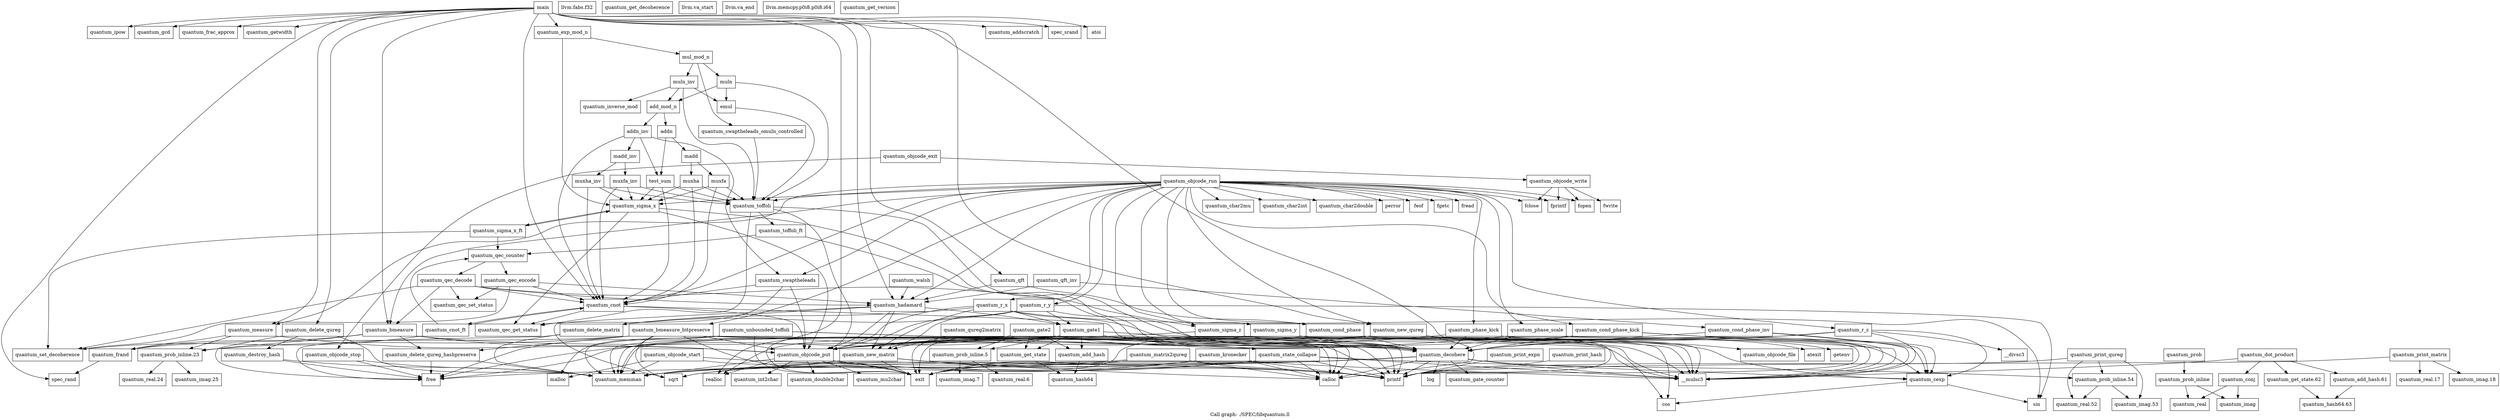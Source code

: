 digraph "Call graph: ./SPEC/libquantum.ll" {
	label="Call graph: ./SPEC/libquantum.ll";

	Node0x1d24100 [shape=record,label="{quantum_ipow}"];
	Node0x1d2ab70 [shape=record,label="{quantum_gcd}"];
	Node0x1d56620 [shape=record,label="{malloc}"];
	Node0x1d2e7b0 [shape=record,label="{quantum_frac_approx}"];
	Node0x1d304a0 [shape=record,label="{llvm.fabs.f32}"];
	Node0x1d30900 [shape=record,label="{quantum_getwidth}"];
	Node0x1d30c80 [shape=record,label="{quantum_inverse_mod}"];
	Node0x1d31060 [shape=record,label="{quantum_conj}"];
	Node0x1d31060 -> Node0x1d315b0;
	Node0x1d31060 -> Node0x1d35a80;
	Node0x1d315b0 [shape=record,label="{quantum_real}"];
	Node0x1d35a80 [shape=record,label="{quantum_imag}"];
	Node0x1d39700 [shape=record,label="{quantum_prob}"];
	Node0x1d39700 -> Node0x1d429c0;
	Node0x1d429c0 [shape=record,label="{quantum_prob_inline}"];
	Node0x1d429c0 -> Node0x1d315b0;
	Node0x1d429c0 -> Node0x1d35a80;
	Node0x1e4c2c0 [shape=record,label="{quantum_double2char}"];
	Node0x1d31ff0 [shape=record,label="{quantum_cexp}"];
	Node0x1d31ff0 -> Node0x1c7bd20;
	Node0x1d31ff0 -> Node0x1c7bda0;
	Node0x1c7bd20 [shape=record,label="{cos}"];
	Node0x1c7bda0 [shape=record,label="{sin}"];
	Node0x1c7beb0 [shape=record,label="{quantum_get_decoherence}"];
	Node0x1c7bf30 [shape=record,label="{quantum_set_decoherence}"];
	Node0x1c7bfb0 [shape=record,label="{quantum_decohere}"];
	Node0x1c7bfb0 -> Node0x1c7c030;
	Node0x1c7bfb0 -> Node0x1c7c0e0;
	Node0x1c7bfb0 -> Node0x1c7c1c0;
	Node0x1c7bfb0 -> Node0x1c7c240;
	Node0x1c7bfb0 -> Node0x1c7c2c0;
	Node0x1c7bfb0 -> Node0x1c7c750;
	Node0x1c7bfb0 -> Node0x1c7c340;
	Node0x1c7bfb0 -> Node0x1c7c3c0;
	Node0x1c7bfb0 -> Node0x1c7c6d0;
	Node0x1c7bfb0 -> Node0x1d31ff0;
	Node0x1c7c030 [shape=record,label="{quantum_gate_counter}"];
	Node0x1c7c0e0 [shape=record,label="{calloc}"];
	Node0x1c7c1c0 [shape=record,label="{printf}"];
	Node0x1c7c240 [shape=record,label="{exit}"];
	Node0x1c7c2c0 [shape=record,label="{quantum_memman}"];
	Node0x1e4be50 [shape=record,label="{quantum_frand}"];
	Node0x1e4be50 -> Node0x1e4bed0;
	Node0x1c7c340 [shape=record,label="{log}"];
	Node0x1c7c3c0 [shape=record,label="{sqrt}"];
	Node0x1cfb110 [shape=record,label="{quantum_sigma_z}"];
	Node0x1cfb110 -> Node0x1defbd0;
	Node0x1cfb110 -> Node0x1c7c6d0;
	Node0x1cfb110 -> Node0x1c7bfb0;
	Node0x1c7c6d0 [shape=record,label="{__mulsc3}"];
	Node0x1c7c750 [shape=record,label="{free}"];
	Node0x1d4f040 [shape=record,label="{quantum_exp_mod_n}"];
	Node0x1d4f040 -> Node0x1d4fbc0;
	Node0x1d4f040 -> Node0x1d50da0;
	Node0x1d4fbc0 [shape=record,label="{quantum_sigma_x}"];
	Node0x1d4fbc0 -> Node0x1d531d0;
	Node0x1d4fbc0 -> Node0x1d5bb20;
	Node0x1d4fbc0 -> Node0x1defbd0;
	Node0x1d4fbc0 -> Node0x1c7bfb0;
	Node0x1d50da0 [shape=record,label="{mul_mod_n}"];
	Node0x1d50da0 -> Node0x1d91c90;
	Node0x1d50da0 -> Node0x1d60fd0;
	Node0x1d50da0 -> Node0x1d924d0;
	Node0x1d51930 [shape=record,label="{quantum_cnot}"];
	Node0x1d51930 -> Node0x1d531d0;
	Node0x1d51930 -> Node0x1d53d90;
	Node0x1d51930 -> Node0x1defbd0;
	Node0x1d51930 -> Node0x1c7bfb0;
	Node0x1d531d0 [shape=record,label="{quantum_qec_get_status}"];
	Node0x1d53d90 [shape=record,label="{quantum_cnot_ft}"];
	Node0x1d53d90 -> Node0x1c7bf30;
	Node0x1d53d90 -> Node0x1d51930;
	Node0x1d53d90 -> Node0x1e4e6b0;
	Node0x1defbd0 [shape=record,label="{quantum_objcode_put}"];
	Node0x1defbd0 -> Node0x1e4c1c0;
	Node0x1defbd0 -> Node0x1e4c240;
	Node0x1defbd0 -> Node0x1c7c2c0;
	Node0x1defbd0 -> Node0x1c7c240;
	Node0x1defbd0 -> Node0x1c7c1c0;
	Node0x1defbd0 -> Node0x1d689a0;
	Node0x1defbd0 -> Node0x1e4c2c0;
	Node0x1d58480 [shape=record,label="{quantum_toffoli}"];
	Node0x1d58480 -> Node0x1d531d0;
	Node0x1d58480 -> Node0x1d55130;
	Node0x1d58480 -> Node0x1defbd0;
	Node0x1d58480 -> Node0x1c7bfb0;
	Node0x1d55130 [shape=record,label="{quantum_toffoli_ft}"];
	Node0x1d55130 -> Node0x1c7bfb0;
	Node0x1d55130 -> Node0x1e4e6b0;
	Node0x1d55690 [shape=record,label="{quantum_unbounded_toffoli}"];
	Node0x1d55690 -> Node0x1d56620;
	Node0x1d55690 -> Node0x1c7c1c0;
	Node0x1d55690 -> Node0x1c7c240;
	Node0x1d55690 -> Node0x1c7c2c0;
	Node0x1d55690 -> Node0x1c7c750;
	Node0x1d55690 -> Node0x1c7bfb0;
	Node0x1d57d30 [shape=record,label="{llvm.va_start}"];
	Node0x1cf7260 [shape=record,label="{llvm.va_end}"];
	Node0x1d5bb20 [shape=record,label="{quantum_sigma_x_ft}"];
	Node0x1d5bb20 -> Node0x1c7bf30;
	Node0x1d5bb20 -> Node0x1d4fbc0;
	Node0x1d5bb20 -> Node0x1e4e6b0;
	Node0x1d5d1d0 [shape=record,label="{quantum_sigma_y}"];
	Node0x1d5d1d0 -> Node0x1defbd0;
	Node0x1d5d1d0 -> Node0x1c7c6d0;
	Node0x1d5d1d0 -> Node0x1c7bfb0;
	Node0x1d60e60 [shape=record,label="{quantum_swaptheleads}"];
	Node0x1d60e60 -> Node0x1d531d0;
	Node0x1d60e60 -> Node0x1d51930;
	Node0x1d60e60 -> Node0x1defbd0;
	Node0x1d60fd0 [shape=record,label="{quantum_swaptheleads_omuln_controlled}"];
	Node0x1d60fd0 -> Node0x1d58480;
	Node0x1d61aa0 [shape=record,label="{quantum_gate1}"];
	Node0x1d61aa0 -> Node0x1c7c1c0;
	Node0x1d61aa0 -> Node0x1c7c240;
	Node0x1d61aa0 -> Node0x1d65fb0;
	Node0x1d61aa0 -> Node0x1e35400;
	Node0x1d61aa0 -> Node0x1d685e0;
	Node0x1d61aa0 -> Node0x1c7bfb0;
	Node0x1d61aa0 -> Node0x1d689a0;
	Node0x1d61aa0 -> Node0x1c7c2c0;
	Node0x1d61aa0 -> Node0x1c7c750;
	Node0x1d61aa0 -> Node0x1c7c6d0;
	Node0x1d61aa0 -> Node0x1c7c0e0;
	Node0x1d685e0 [shape=record,label="{quantum_prob_inline.5}"];
	Node0x1d685e0 -> Node0x1d69bd0;
	Node0x1d685e0 -> Node0x1d6deb0;
	Node0x1d65fb0 [shape=record,label="{quantum_add_hash}"];
	Node0x1d65fb0 -> Node0x1d69050;
	Node0x1e35400 [shape=record,label="{quantum_get_state}"];
	Node0x1e35400 -> Node0x1d69050;
	Node0x1d689a0 [shape=record,label="{realloc}"];
	Node0x1c7c9d0 [shape=record,label="{quantum_phase_kick}"];
	Node0x1c7c9d0 -> Node0x1defbd0;
	Node0x1c7c9d0 -> Node0x1d31ff0;
	Node0x1c7c9d0 -> Node0x1c7c6d0;
	Node0x1c7c9d0 -> Node0x1c7bfb0;
	Node0x1c7cb00 [shape=record,label="{quantum_cond_phase}"];
	Node0x1c7cb00 -> Node0x1defbd0;
	Node0x1c7cb00 -> Node0x1d31ff0;
	Node0x1c7cb00 -> Node0x1c7c6d0;
	Node0x1c7cb00 -> Node0x1c7bfb0;
	Node0x1c7cc30 [shape=record,label="{quantum_cond_phase_inv}"];
	Node0x1c7cc30 -> Node0x1d31ff0;
	Node0x1c7cc30 -> Node0x1c7c6d0;
	Node0x1c7cc30 -> Node0x1c7bfb0;
	Node0x1d69050 [shape=record,label="{quantum_hash64}"];
	Node0x1d69bd0 [shape=record,label="{quantum_real.6}"];
	Node0x1d6deb0 [shape=record,label="{quantum_imag.7}"];
	Node0x1d6f0d0 [shape=record,label="{quantum_gate2}"];
	Node0x1d6f0d0 -> Node0x1c7c1c0;
	Node0x1d6f0d0 -> Node0x1c7c240;
	Node0x1d6f0d0 -> Node0x1d65fb0;
	Node0x1d6f0d0 -> Node0x1e35400;
	Node0x1d6f0d0 -> Node0x1d689a0;
	Node0x1d6f0d0 -> Node0x1c7bfb0;
	Node0x1d6f0d0 -> Node0x1c7c2c0;
	Node0x1d6f0d0 -> Node0x1d685e0;
	Node0x1d6f0d0 -> Node0x1c7c0e0;
	Node0x1d6f0d0 -> Node0x1c7c750;
	Node0x1d6f0d0 -> Node0x1c7c6d0;
	Node0x1d709e0 [shape=record,label="{quantum_hadamard}"];
	Node0x1d709e0 -> Node0x1defbd0;
	Node0x1d709e0 -> Node0x1d72160;
	Node0x1d709e0 -> Node0x1c7c3c0;
	Node0x1d709e0 -> Node0x1d744b0;
	Node0x1d709e0 -> Node0x1d61aa0;
	Node0x1d72160 [shape=record,label="{quantum_new_matrix}"];
	Node0x1d72160 -> Node0x1c7c0e0;
	Node0x1d72160 -> Node0x1c7c1c0;
	Node0x1d72160 -> Node0x1c7c240;
	Node0x1d72160 -> Node0x1c7c2c0;
	Node0x1d75b50 [shape=record,label="{llvm.memcpy.p0i8.p0i8.i64}"];
	Node0x1d744b0 [shape=record,label="{quantum_delete_matrix}"];
	Node0x1d744b0 -> Node0x1c7c750;
	Node0x1d744b0 -> Node0x1c7c2c0;
	Node0x1d77d40 [shape=record,label="{quantum_walsh}"];
	Node0x1d77d40 -> Node0x1d709e0;
	Node0x1d78a40 [shape=record,label="{quantum_r_x}"];
	Node0x1d78a40 -> Node0x1defbd0;
	Node0x1d78a40 -> Node0x1d72160;
	Node0x1d78a40 -> Node0x1c7bd20;
	Node0x1d78a40 -> Node0x1c7bda0;
	Node0x1d78a40 -> Node0x1d744b0;
	Node0x1d78a40 -> Node0x1d61aa0;
	Node0x1d78ef0 [shape=record,label="{quantum_r_y}"];
	Node0x1d78ef0 -> Node0x1defbd0;
	Node0x1d78ef0 -> Node0x1d72160;
	Node0x1d78ef0 -> Node0x1c7bd20;
	Node0x1d78ef0 -> Node0x1c7bda0;
	Node0x1d78ef0 -> Node0x1d744b0;
	Node0x1d78ef0 -> Node0x1d61aa0;
	Node0x1e32a00 [shape=record,label="{quantum_r_z}"];
	Node0x1e32a00 -> Node0x1defbd0;
	Node0x1e32a00 -> Node0x1d31ff0;
	Node0x1e32a00 -> Node0x1c7c6d0;
	Node0x1e32a00 -> Node0x1e32a80;
	Node0x1e32a00 -> Node0x1c7bfb0;
	Node0x1e32a80 [shape=record,label="{__divsc3}"];
	Node0x1c7c950 [shape=record,label="{quantum_phase_scale}"];
	Node0x1c7c950 -> Node0x1defbd0;
	Node0x1c7c950 -> Node0x1d31ff0;
	Node0x1c7c950 -> Node0x1c7c6d0;
	Node0x1c7c950 -> Node0x1c7bfb0;
	Node0x1e4b890 [shape=record,label="{quantum_cond_phase_kick}"];
	Node0x1e4b890 -> Node0x1defbd0;
	Node0x1e4b890 -> Node0x1d31ff0;
	Node0x1e4b890 -> Node0x1c7c6d0;
	Node0x1e4b890 -> Node0x1c7bfb0;
	Node0x1e4ba70 [shape=record,label="{quantum_print_matrix}"];
	Node0x1e4ba70 -> Node0x1e4baf0;
	Node0x1e4ba70 -> Node0x1e4bb70;
	Node0x1e4ba70 -> Node0x1c7c1c0;
	Node0x1e4baf0 [shape=record,label="{quantum_real.17}"];
	Node0x1e4bb70 [shape=record,label="{quantum_imag.18}"];
	Node0x1e4bed0 [shape=record,label="{spec_rand}"];
	Node0x1e4bf50 [shape=record,label="{quantum_measure}"];
	Node0x1e4bf50 -> Node0x1defbd0;
	Node0x1e4bf50 -> Node0x1e4be50;
	Node0x1e4bf50 -> Node0x1d79430;
	Node0x1d79430 [shape=record,label="{quantum_prob_inline.23}"];
	Node0x1d79430 -> Node0x1d7bdc0;
	Node0x1d79430 -> Node0x1d7c540;
	Node0x1d7bdc0 [shape=record,label="{quantum_real.24}"];
	Node0x1d7c540 [shape=record,label="{quantum_imag.25}"];
	Node0x1d81a90 [shape=record,label="{quantum_bmeasure}"];
	Node0x1d81a90 -> Node0x1defbd0;
	Node0x1d81a90 -> Node0x1d79430;
	Node0x1d81a90 -> Node0x1e4be50;
	Node0x1d81a90 -> Node0x1e4d560;
	Node0x1d81a90 -> Node0x1e4d5e0;
	Node0x1e4d560 [shape=record,label="{quantum_state_collapse}"];
	Node0x1e4d560 -> Node0x1e4f740;
	Node0x1e4d560 -> Node0x1c7c0e0;
	Node0x1e4d560 -> Node0x1c7c1c0;
	Node0x1e4d560 -> Node0x1c7c240;
	Node0x1e4d560 -> Node0x1c7c2c0;
	Node0x1e4d560 -> Node0x1c7c6d0;
	Node0x1e4d560 -> Node0x1c7c3c0;
	Node0x1e4d5e0 [shape=record,label="{quantum_delete_qureg_hashpreserve}"];
	Node0x1e4d5e0 -> Node0x1c7c750;
	Node0x1e4d5e0 -> Node0x1c7c2c0;
	Node0x1e4d7b0 [shape=record,label="{quantum_bmeasure_bitpreserve}"];
	Node0x1e4d7b0 -> Node0x1defbd0;
	Node0x1e4d7b0 -> Node0x1d79430;
	Node0x1e4d7b0 -> Node0x1e4be50;
	Node0x1e4d7b0 -> Node0x1e4d5e0;
	Node0x1e4d7b0 -> Node0x1c7c3c0;
	Node0x1e4d7b0 -> Node0x1c7c0e0;
	Node0x1e4d7b0 -> Node0x1c7c1c0;
	Node0x1e4d7b0 -> Node0x1c7c240;
	Node0x1e4d7b0 -> Node0x1c7c2c0;
	Node0x1e4d7b0 -> Node0x1c7c6d0;
	Node0x1e4d980 [shape=record,label="{test_sum}"];
	Node0x1e4d980 -> Node0x1d51930;
	Node0x1e4d980 -> Node0x1d4fbc0;
	Node0x1e4d980 -> Node0x1d58480;
	Node0x1d822b0 [shape=record,label="{muxfa}"];
	Node0x1d822b0 -> Node0x1d58480;
	Node0x1d822b0 -> Node0x1d51930;
	Node0x1d822b0 -> Node0x1d4fbc0;
	Node0x1d86740 [shape=record,label="{muxfa_inv}"];
	Node0x1d86740 -> Node0x1d51930;
	Node0x1d86740 -> Node0x1d58480;
	Node0x1d86740 -> Node0x1d4fbc0;
	Node0x1d87bc0 [shape=record,label="{muxha}"];
	Node0x1d87bc0 -> Node0x1d51930;
	Node0x1d87bc0 -> Node0x1d4fbc0;
	Node0x1d87bc0 -> Node0x1d58480;
	Node0x1d88080 [shape=record,label="{muxha_inv}"];
	Node0x1d88080 -> Node0x1d51930;
	Node0x1d88080 -> Node0x1d4fbc0;
	Node0x1d88080 -> Node0x1d58480;
	Node0x1d892c0 [shape=record,label="{madd}"];
	Node0x1d892c0 -> Node0x1d822b0;
	Node0x1d892c0 -> Node0x1d87bc0;
	Node0x1d8a260 [shape=record,label="{madd_inv}"];
	Node0x1d8a260 -> Node0x1d88080;
	Node0x1d8a260 -> Node0x1d86740;
	Node0x1d8a6d0 [shape=record,label="{addn}"];
	Node0x1d8a6d0 -> Node0x1e4d980;
	Node0x1d8a6d0 -> Node0x1d892c0;
	Node0x1e4c060 [shape=record,label="{addn_inv}"];
	Node0x1e4c060 -> Node0x1d51930;
	Node0x1e4c060 -> Node0x1d8a260;
	Node0x1e4c060 -> Node0x1d60e60;
	Node0x1e4c060 -> Node0x1e4d980;
	Node0x1e4c140 [shape=record,label="{add_mod_n}"];
	Node0x1e4c140 -> Node0x1d8a6d0;
	Node0x1e4c140 -> Node0x1e4c060;
	Node0x1e4c1c0 [shape=record,label="{quantum_mu2char}"];
	Node0x1e4c240 [shape=record,label="{quantum_int2char}"];
	Node0x1e4c340 [shape=record,label="{quantum_char2mu}"];
	Node0x1e4c3c0 [shape=record,label="{quantum_char2int}"];
	Node0x1e4c440 [shape=record,label="{quantum_char2double}"];
	Node0x1e4c4c0 [shape=record,label="{quantum_objcode_start}"];
	Node0x1e4c4c0 -> Node0x1d56620;
	Node0x1e4c4c0 -> Node0x1c7c1c0;
	Node0x1e4c4c0 -> Node0x1c7c240;
	Node0x1e4c4c0 -> Node0x1c7c2c0;
	Node0x1e4c650 [shape=record,label="{quantum_objcode_stop}"];
	Node0x1e4c650 -> Node0x1c7c750;
	Node0x1e4c650 -> Node0x1c7c2c0;
	Node0x1d8ac30 [shape=record,label="{quantum_objcode_write}"];
	Node0x1d8ac30 -> Node0x1d8b470;
	Node0x1d8ac30 -> Node0x1d8ba30;
	Node0x1d8ac30 -> Node0x1d8bfb0;
	Node0x1d8ac30 -> Node0x1d8ce00;
	Node0x1d8b470 [shape=record,label="{fprintf}"];
	Node0x1d8ba30 [shape=record,label="{fopen}"];
	Node0x1d8bfb0 [shape=record,label="{fwrite}"];
	Node0x1d8ce00 [shape=record,label="{fclose}"];
	Node0x1d8e060 [shape=record,label="{quantum_objcode_file}"];
	Node0x1d90090 [shape=record,label="{quantum_objcode_exit}"];
	Node0x1d90090 -> Node0x1d8ac30;
	Node0x1d90090 -> Node0x1e4c650;
	Node0x1d90740 [shape=record,label="{quantum_objcode_run}"];
	Node0x1d90740 -> Node0x1d8ba30;
	Node0x1d90740 -> Node0x1d8b470;
	Node0x1d90740 -> Node0x1e4c840;
	Node0x1d90740 -> Node0x1e4c970;
	Node0x1d90740 -> Node0x1d909e0;
	Node0x1d90740 -> Node0x1d90c60;
	Node0x1d90740 -> Node0x1e4c340;
	Node0x1d90740 -> Node0x1d91180;
	Node0x1d90740 -> Node0x1d8ce00;
	Node0x1d90740 -> Node0x1e4c3c0;
	Node0x1d90740 -> Node0x1e4bf50;
	Node0x1d90740 -> Node0x1e4b890;
	Node0x1d90740 -> Node0x1d51930;
	Node0x1d90740 -> Node0x1c7cb00;
	Node0x1d90740 -> Node0x1e4c440;
	Node0x1d90740 -> Node0x1c7c950;
	Node0x1d90740 -> Node0x1c7c9d0;
	Node0x1d90740 -> Node0x1e32a00;
	Node0x1d90740 -> Node0x1d78ef0;
	Node0x1d90740 -> Node0x1d78a40;
	Node0x1d90740 -> Node0x1d58480;
	Node0x1d90740 -> Node0x1d60e60;
	Node0x1d90740 -> Node0x1e4d7b0;
	Node0x1d90740 -> Node0x1d4fbc0;
	Node0x1d90740 -> Node0x1d5d1d0;
	Node0x1d90740 -> Node0x1cfb110;
	Node0x1d90740 -> Node0x1d709e0;
	Node0x1d90740 -> Node0x1d81a90;
	Node0x1e4c840 [shape=record,label="{perror}"];
	Node0x1e4c970 [shape=record,label="{feof}"];
	Node0x1d909e0 [shape=record,label="{fgetc}"];
	Node0x1d90c60 [shape=record,label="{fread}"];
	Node0x1d91180 [shape=record,label="{quantum_new_qureg}"];
	Node0x1d91180 -> Node0x1c7c0e0;
	Node0x1d91180 -> Node0x1c7c1c0;
	Node0x1d91180 -> Node0x1c7c240;
	Node0x1d91180 -> Node0x1c7c2c0;
	Node0x1d91180 -> Node0x1defbd0;
	Node0x1d91180 -> Node0x1e4f270;
	Node0x1d91180 -> Node0x1d8e060;
	Node0x1d91180 -> Node0x1e4ef60;
	Node0x1d91810 [shape=record,label="{emul}"];
	Node0x1d91810 -> Node0x1d58480;
	Node0x1d91c90 [shape=record,label="{muln}"];
	Node0x1d91c90 -> Node0x1d58480;
	Node0x1d91c90 -> Node0x1d91810;
	Node0x1d91c90 -> Node0x1e4c140;
	Node0x1d924d0 [shape=record,label="{muln_inv}"];
	Node0x1d924d0 -> Node0x1d30c80;
	Node0x1d924d0 -> Node0x1d58480;
	Node0x1d924d0 -> Node0x1e4c140;
	Node0x1d924d0 -> Node0x1d91810;
	Node0x1e52bf0 [shape=record,label="{quantum_qec_set_status}"];
	Node0x1e52c70 [shape=record,label="{quantum_qec_encode}"];
	Node0x1e52c70 -> Node0x1c7bf30;
	Node0x1e52c70 -> Node0x1e52bf0;
	Node0x1e52c70 -> Node0x1d709e0;
	Node0x1e52c70 -> Node0x1d51930;
	Node0x1e52ef0 [shape=record,label="{quantum_qec_decode}"];
	Node0x1e52ef0 -> Node0x1c7bf30;
	Node0x1e52ef0 -> Node0x1e52bf0;
	Node0x1e52ef0 -> Node0x1cfb110;
	Node0x1e52ef0 -> Node0x1d51930;
	Node0x1e52ef0 -> Node0x1d81a90;
	Node0x1e52ef0 -> Node0x1d709e0;
	Node0x1e4e6b0 [shape=record,label="{quantum_qec_counter}"];
	Node0x1e4e6b0 -> Node0x1e52ef0;
	Node0x1e4e6b0 -> Node0x1e52c70;
	Node0x1e4e8e0 [shape=record,label="{quantum_qft}"];
	Node0x1e4e8e0 -> Node0x1c7cb00;
	Node0x1e4e8e0 -> Node0x1d709e0;
	Node0x1e4e9c0 [shape=record,label="{quantum_qft_inv}"];
	Node0x1e4e9c0 -> Node0x1d709e0;
	Node0x1e4e9c0 -> Node0x1c7cc30;
	Node0x1e4eaa0 [shape=record,label="{quantum_matrix2qureg}"];
	Node0x1e4eaa0 -> Node0x1c7c1c0;
	Node0x1e4eaa0 -> Node0x1c7c240;
	Node0x1e4eaa0 -> Node0x1c7c0e0;
	Node0x1e4eaa0 -> Node0x1c7c2c0;
	Node0x1e4ef60 [shape=record,label="{getenv}"];
	Node0x1e4f270 [shape=record,label="{atexit}"];
	Node0x1e4f320 [shape=record,label="{quantum_qureg2matrix}"];
	Node0x1e4f320 -> Node0x1d72160;
	Node0x1e4f3d0 [shape=record,label="{quantum_destroy_hash}"];
	Node0x1e4f3d0 -> Node0x1c7c750;
	Node0x1e4f3d0 -> Node0x1c7c2c0;
	Node0x1e4f480 [shape=record,label="{quantum_delete_qureg}"];
	Node0x1e4f480 -> Node0x1e4f3d0;
	Node0x1e4f480 -> Node0x1c7c750;
	Node0x1e4f480 -> Node0x1c7c2c0;
	Node0x1e4f560 [shape=record,label="{quantum_print_qureg}"];
	Node0x1e4f560 -> Node0x1e4f5e0;
	Node0x1e4f560 -> Node0x1e4f660;
	Node0x1e4f560 -> Node0x1e4f740;
	Node0x1e4f560 -> Node0x1c7c1c0;
	Node0x1e4f5e0 [shape=record,label="{quantum_real.52}"];
	Node0x1e4f660 [shape=record,label="{quantum_imag.53}"];
	Node0x1e4f740 [shape=record,label="{quantum_prob_inline.54}"];
	Node0x1e4f740 -> Node0x1e4f5e0;
	Node0x1e4f740 -> Node0x1e4f660;
	Node0x1e4f870 [shape=record,label="{quantum_print_expn}"];
	Node0x1e4f870 -> Node0x1c7c1c0;
	Node0x1e4f8f0 [shape=record,label="{quantum_addscratch}"];
	Node0x1e4f970 [shape=record,label="{quantum_print_hash}"];
	Node0x1e4f970 -> Node0x1c7c1c0;
	Node0x1e4fa20 [shape=record,label="{quantum_kronecker}"];
	Node0x1e4fa20 -> Node0x1c7c0e0;
	Node0x1e4fa20 -> Node0x1c7c1c0;
	Node0x1e4fa20 -> Node0x1c7c240;
	Node0x1e4fa20 -> Node0x1c7c2c0;
	Node0x1e4fa20 -> Node0x1c7c6d0;
	Node0x1e4ff10 [shape=record,label="{quantum_dot_product}"];
	Node0x1e4ff10 -> Node0x1e4ff90;
	Node0x1e4ff10 -> Node0x1e50010;
	Node0x1e4ff10 -> Node0x1d31060;
	Node0x1e4ff10 -> Node0x1c7c6d0;
	Node0x1e4ff90 [shape=record,label="{quantum_add_hash.61}"];
	Node0x1e4ff90 -> Node0x1e50090;
	Node0x1e50010 [shape=record,label="{quantum_get_state.62}"];
	Node0x1e50010 -> Node0x1e50090;
	Node0x1e50090 [shape=record,label="{quantum_hash64.63}"];
	Node0x1e50140 [shape=record,label="{main}"];
	Node0x1e50140 -> Node0x1e501c0;
	Node0x1e50140 -> Node0x1c7c1c0;
	Node0x1e50140 -> Node0x1e50270;
	Node0x1e50140 -> Node0x1e4f480;
	Node0x1e50140 -> Node0x1d30900;
	Node0x1e50140 -> Node0x1c7c240;
	Node0x1e50140 -> Node0x1d2ab70;
	Node0x1e50140 -> Node0x1d24100;
	Node0x1e50140 -> Node0x1d2e7b0;
	Node0x1e50140 -> Node0x1e4bed0;
	Node0x1e50140 -> Node0x1e4bf50;
	Node0x1e50140 -> Node0x1d91180;
	Node0x1e50140 -> Node0x1d709e0;
	Node0x1e50140 -> Node0x1e4f8f0;
	Node0x1e50140 -> Node0x1d4f040;
	Node0x1e50140 -> Node0x1d81a90;
	Node0x1e50140 -> Node0x1e4e8e0;
	Node0x1e50140 -> Node0x1d51930;
	Node0x1e501c0 [shape=record,label="{spec_srand}"];
	Node0x1e50270 [shape=record,label="{atoi}"];
	Node0x1d92c00 [shape=record,label="{quantum_get_version}"];
}
